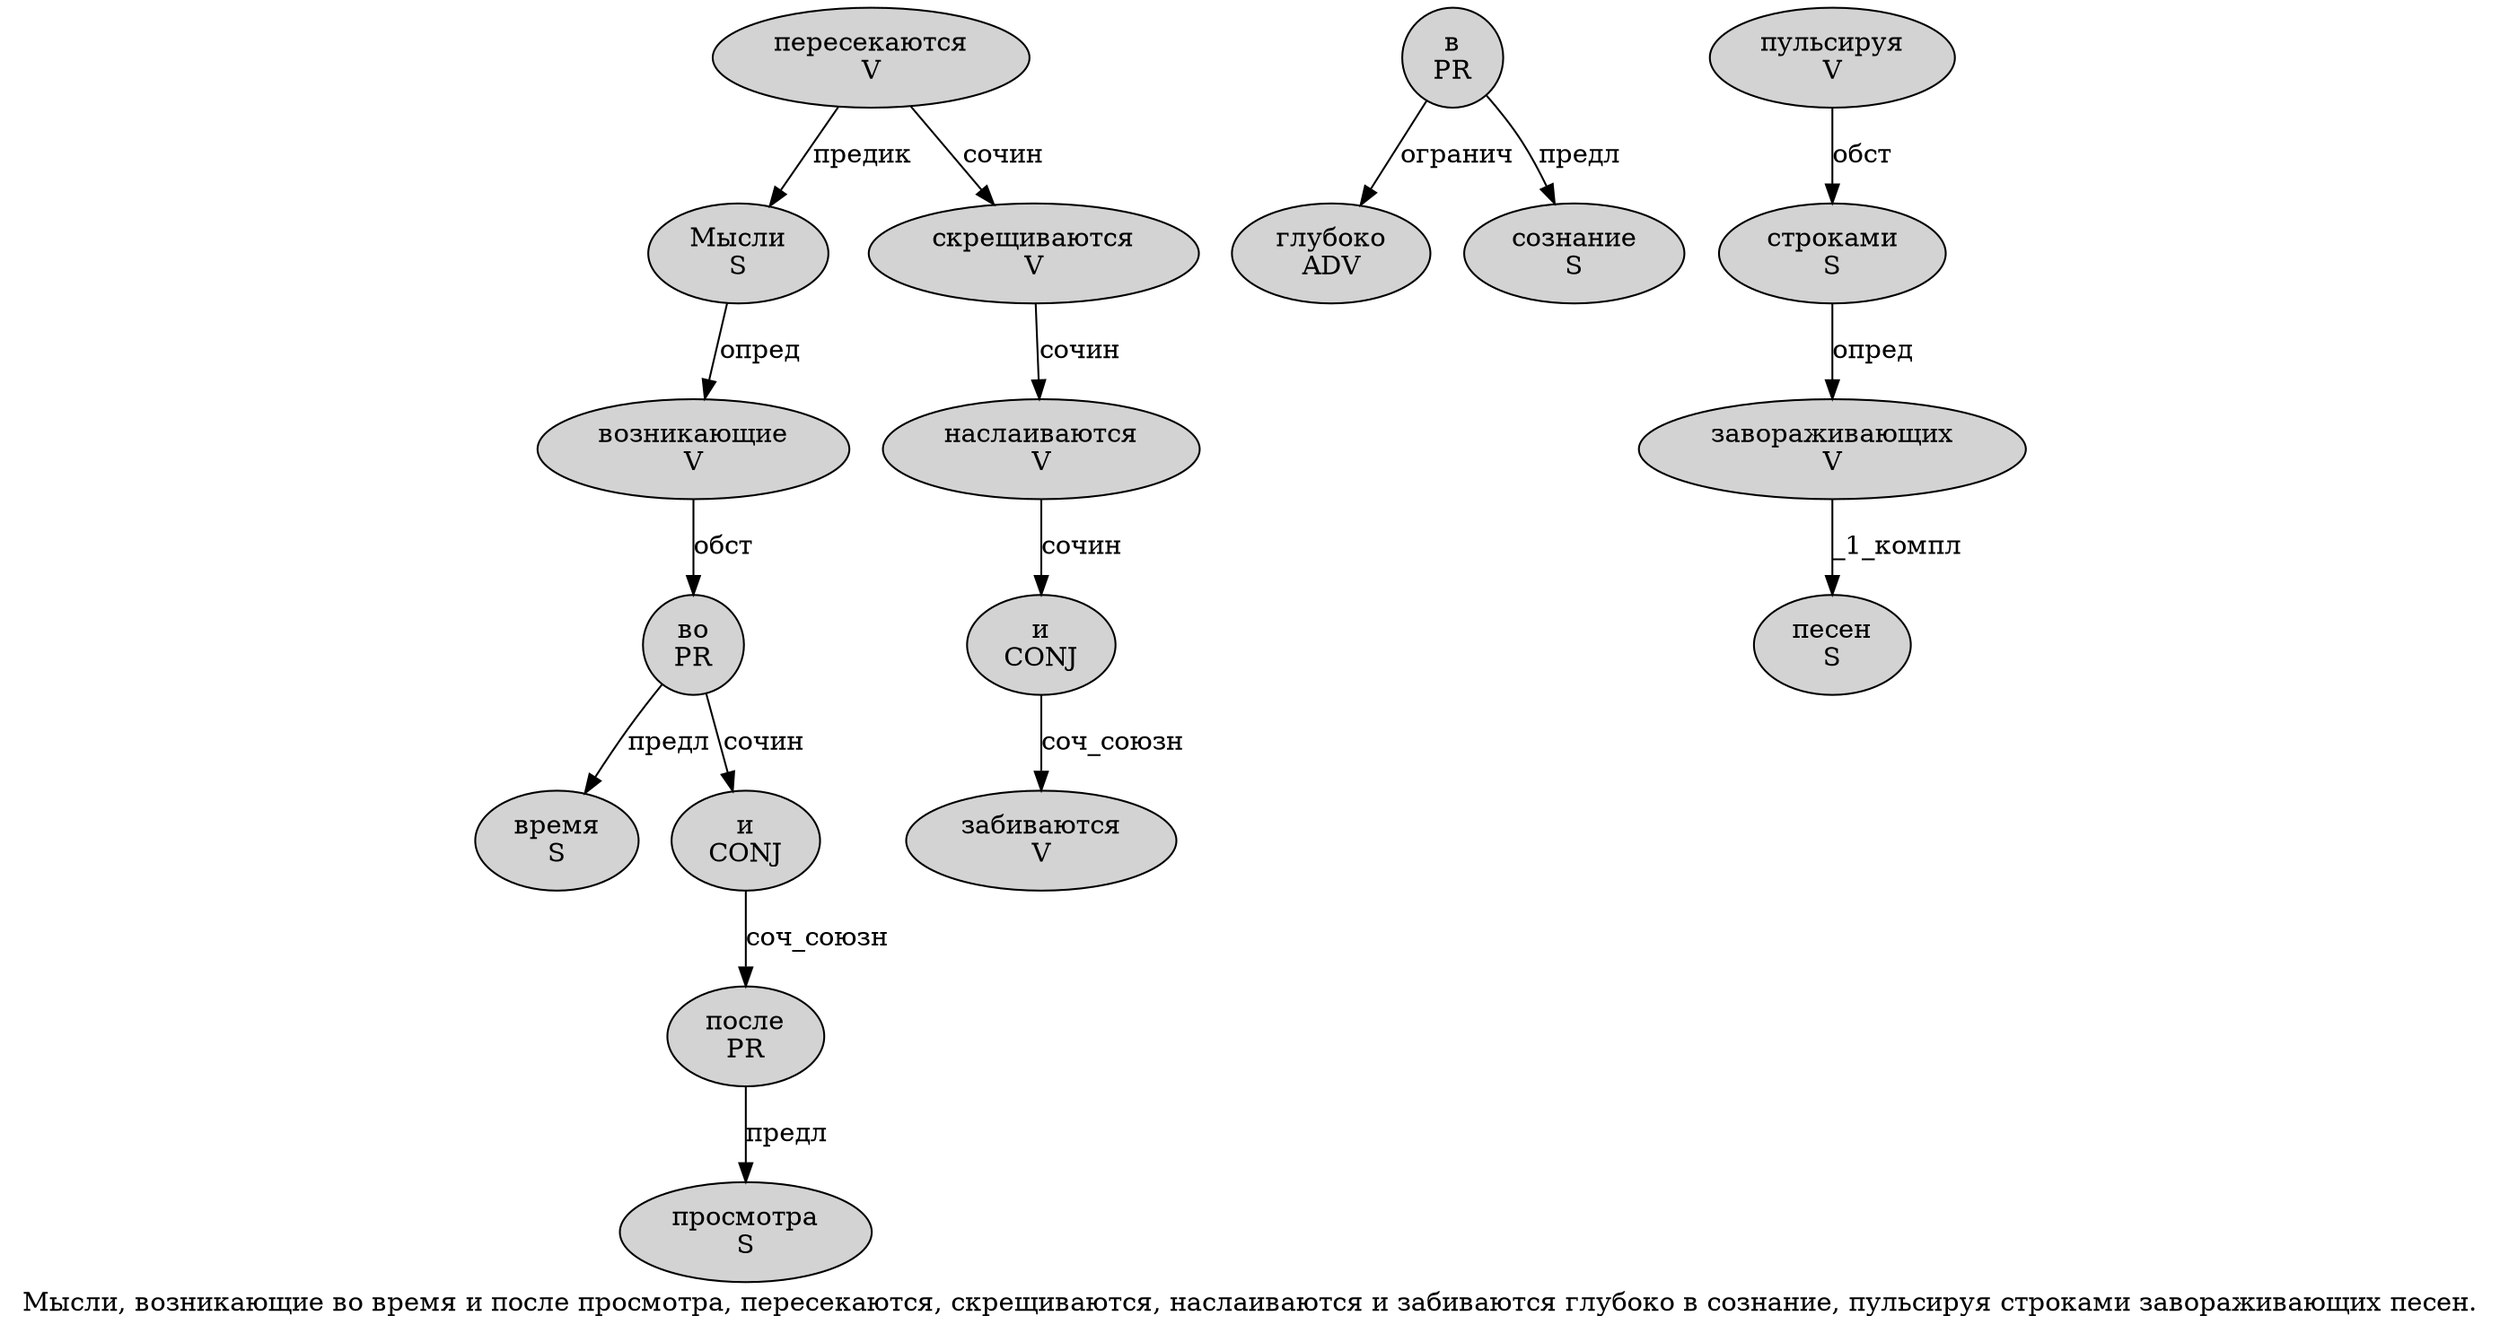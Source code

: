 digraph SENTENCE_1220 {
	graph [label="Мысли, возникающие во время и после просмотра, пересекаются, скрещиваются, наслаиваются и забиваются глубоко в сознание, пульсируя строками завораживающих песен."]
	node [style=filled]
		0 [label="Мысли
S" color="" fillcolor=lightgray penwidth=1 shape=ellipse]
		2 [label="возникающие
V" color="" fillcolor=lightgray penwidth=1 shape=ellipse]
		3 [label="во
PR" color="" fillcolor=lightgray penwidth=1 shape=ellipse]
		4 [label="время
S" color="" fillcolor=lightgray penwidth=1 shape=ellipse]
		5 [label="и
CONJ" color="" fillcolor=lightgray penwidth=1 shape=ellipse]
		6 [label="после
PR" color="" fillcolor=lightgray penwidth=1 shape=ellipse]
		7 [label="просмотра
S" color="" fillcolor=lightgray penwidth=1 shape=ellipse]
		9 [label="пересекаются
V" color="" fillcolor=lightgray penwidth=1 shape=ellipse]
		11 [label="скрещиваются
V" color="" fillcolor=lightgray penwidth=1 shape=ellipse]
		13 [label="наслаиваются
V" color="" fillcolor=lightgray penwidth=1 shape=ellipse]
		14 [label="и
CONJ" color="" fillcolor=lightgray penwidth=1 shape=ellipse]
		15 [label="забиваются
V" color="" fillcolor=lightgray penwidth=1 shape=ellipse]
		16 [label="глубоко
ADV" color="" fillcolor=lightgray penwidth=1 shape=ellipse]
		17 [label="в
PR" color="" fillcolor=lightgray penwidth=1 shape=ellipse]
		18 [label="сознание
S" color="" fillcolor=lightgray penwidth=1 shape=ellipse]
		20 [label="пульсируя
V" color="" fillcolor=lightgray penwidth=1 shape=ellipse]
		21 [label="строками
S" color="" fillcolor=lightgray penwidth=1 shape=ellipse]
		22 [label="завораживающих
V" color="" fillcolor=lightgray penwidth=1 shape=ellipse]
		23 [label="песен
S" color="" fillcolor=lightgray penwidth=1 shape=ellipse]
			6 -> 7 [label="предл"]
			13 -> 14 [label="сочин"]
			14 -> 15 [label="соч_союзн"]
			9 -> 0 [label="предик"]
			9 -> 11 [label="сочин"]
			2 -> 3 [label="обст"]
			0 -> 2 [label="опред"]
			5 -> 6 [label="соч_союзн"]
			3 -> 4 [label="предл"]
			3 -> 5 [label="сочин"]
			22 -> 23 [label="_1_компл"]
			11 -> 13 [label="сочин"]
			21 -> 22 [label="опред"]
			20 -> 21 [label="обст"]
			17 -> 16 [label="огранич"]
			17 -> 18 [label="предл"]
}